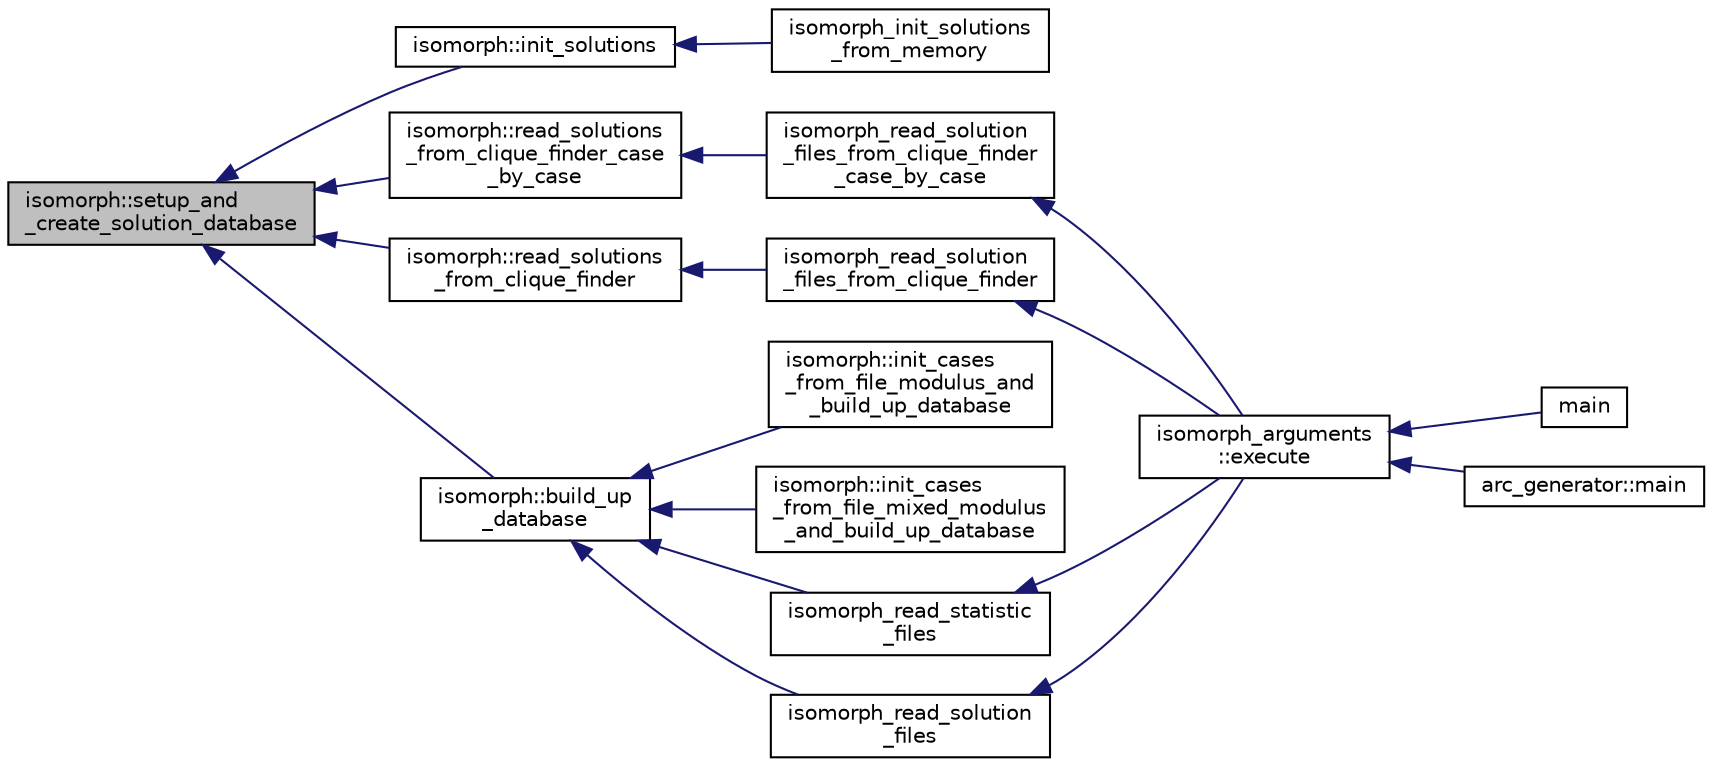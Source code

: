 digraph "isomorph::setup_and_create_solution_database"
{
  edge [fontname="Helvetica",fontsize="10",labelfontname="Helvetica",labelfontsize="10"];
  node [fontname="Helvetica",fontsize="10",shape=record];
  rankdir="LR";
  Node12736 [label="isomorph::setup_and\l_create_solution_database",height=0.2,width=0.4,color="black", fillcolor="grey75", style="filled", fontcolor="black"];
  Node12736 -> Node12737 [dir="back",color="midnightblue",fontsize="10",style="solid",fontname="Helvetica"];
  Node12737 [label="isomorph::init_solutions",height=0.2,width=0.4,color="black", fillcolor="white", style="filled",URL="$d3/d5f/classisomorph.html#a729746a01bd45d55565d0a11cda9e9a3"];
  Node12737 -> Node12738 [dir="back",color="midnightblue",fontsize="10",style="solid",fontname="Helvetica"];
  Node12738 [label="isomorph_init_solutions\l_from_memory",height=0.2,width=0.4,color="black", fillcolor="white", style="filled",URL="$d4/d7e/isomorph__global_8_c.html#a490bbe6199dc1e29d186b26834266e03"];
  Node12736 -> Node12739 [dir="back",color="midnightblue",fontsize="10",style="solid",fontname="Helvetica"];
  Node12739 [label="isomorph::read_solutions\l_from_clique_finder_case\l_by_case",height=0.2,width=0.4,color="black", fillcolor="white", style="filled",URL="$d3/d5f/classisomorph.html#a65bc5ec528f741a1b01cdd606dfed579"];
  Node12739 -> Node12740 [dir="back",color="midnightblue",fontsize="10",style="solid",fontname="Helvetica"];
  Node12740 [label="isomorph_read_solution\l_files_from_clique_finder\l_case_by_case",height=0.2,width=0.4,color="black", fillcolor="white", style="filled",URL="$d4/d7e/isomorph__global_8_c.html#a2a55ab4b2df6ae83f916cf01eccdf67c"];
  Node12740 -> Node12741 [dir="back",color="midnightblue",fontsize="10",style="solid",fontname="Helvetica"];
  Node12741 [label="isomorph_arguments\l::execute",height=0.2,width=0.4,color="black", fillcolor="white", style="filled",URL="$d5/de4/classisomorph__arguments.html#aa85e472d14906abdd5672dc66027583e"];
  Node12741 -> Node12742 [dir="back",color="midnightblue",fontsize="10",style="solid",fontname="Helvetica"];
  Node12742 [label="main",height=0.2,width=0.4,color="black", fillcolor="white", style="filled",URL="$d1/d5e/blt__main_8_c.html#a217dbf8b442f20279ea00b898af96f52"];
  Node12741 -> Node12743 [dir="back",color="midnightblue",fontsize="10",style="solid",fontname="Helvetica"];
  Node12743 [label="arc_generator::main",height=0.2,width=0.4,color="black", fillcolor="white", style="filled",URL="$d4/d21/classarc__generator.html#ad80140b51b165dad1fe6ab232be7829a"];
  Node12736 -> Node12744 [dir="back",color="midnightblue",fontsize="10",style="solid",fontname="Helvetica"];
  Node12744 [label="isomorph::read_solutions\l_from_clique_finder",height=0.2,width=0.4,color="black", fillcolor="white", style="filled",URL="$d3/d5f/classisomorph.html#a14c4ac27b0d97d338e14ac0d183c5c64"];
  Node12744 -> Node12745 [dir="back",color="midnightblue",fontsize="10",style="solid",fontname="Helvetica"];
  Node12745 [label="isomorph_read_solution\l_files_from_clique_finder",height=0.2,width=0.4,color="black", fillcolor="white", style="filled",URL="$d4/d7e/isomorph__global_8_c.html#ad8be067333430bfdd26c0a34549f4556"];
  Node12745 -> Node12741 [dir="back",color="midnightblue",fontsize="10",style="solid",fontname="Helvetica"];
  Node12736 -> Node12746 [dir="back",color="midnightblue",fontsize="10",style="solid",fontname="Helvetica"];
  Node12746 [label="isomorph::build_up\l_database",height=0.2,width=0.4,color="black", fillcolor="white", style="filled",URL="$d3/d5f/classisomorph.html#a40bea8f733a5855879f927fc73324384"];
  Node12746 -> Node12747 [dir="back",color="midnightblue",fontsize="10",style="solid",fontname="Helvetica"];
  Node12747 [label="isomorph::init_cases\l_from_file_modulus_and\l_build_up_database",height=0.2,width=0.4,color="black", fillcolor="white", style="filled",URL="$d3/d5f/classisomorph.html#a42c6ebeadb51263d8ae8c1bdaae3ebbd"];
  Node12746 -> Node12748 [dir="back",color="midnightblue",fontsize="10",style="solid",fontname="Helvetica"];
  Node12748 [label="isomorph::init_cases\l_from_file_mixed_modulus\l_and_build_up_database",height=0.2,width=0.4,color="black", fillcolor="white", style="filled",URL="$d3/d5f/classisomorph.html#acae208131143734575c088b5f50123f6"];
  Node12746 -> Node12749 [dir="back",color="midnightblue",fontsize="10",style="solid",fontname="Helvetica"];
  Node12749 [label="isomorph_read_statistic\l_files",height=0.2,width=0.4,color="black", fillcolor="white", style="filled",URL="$d4/d7e/isomorph__global_8_c.html#a78a6ee9d7dee4708fc721374bdebfa83"];
  Node12749 -> Node12741 [dir="back",color="midnightblue",fontsize="10",style="solid",fontname="Helvetica"];
  Node12746 -> Node12750 [dir="back",color="midnightblue",fontsize="10",style="solid",fontname="Helvetica"];
  Node12750 [label="isomorph_read_solution\l_files",height=0.2,width=0.4,color="black", fillcolor="white", style="filled",URL="$d4/d7e/isomorph__global_8_c.html#a697da824ab34db5c830530fb3c97df24"];
  Node12750 -> Node12741 [dir="back",color="midnightblue",fontsize="10",style="solid",fontname="Helvetica"];
}
